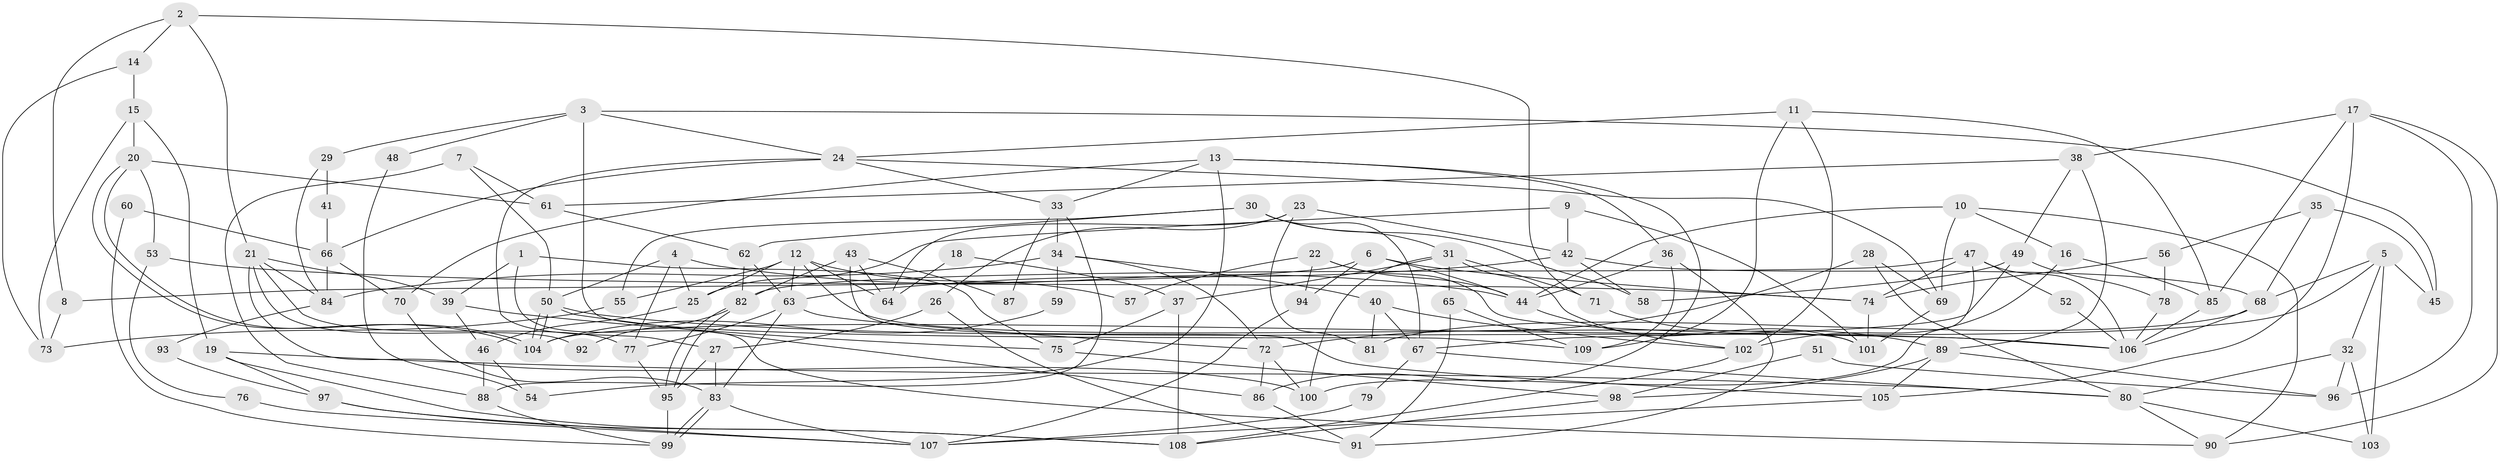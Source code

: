 // coarse degree distribution, {4: 0.1780821917808219, 5: 0.136986301369863, 6: 0.136986301369863, 3: 0.2054794520547945, 8: 0.0684931506849315, 7: 0.0958904109589041, 2: 0.1232876712328767, 9: 0.0547945205479452}
// Generated by graph-tools (version 1.1) at 2025/24/03/03/25 07:24:04]
// undirected, 109 vertices, 218 edges
graph export_dot {
graph [start="1"]
  node [color=gray90,style=filled];
  1;
  2;
  3;
  4;
  5;
  6;
  7;
  8;
  9;
  10;
  11;
  12;
  13;
  14;
  15;
  16;
  17;
  18;
  19;
  20;
  21;
  22;
  23;
  24;
  25;
  26;
  27;
  28;
  29;
  30;
  31;
  32;
  33;
  34;
  35;
  36;
  37;
  38;
  39;
  40;
  41;
  42;
  43;
  44;
  45;
  46;
  47;
  48;
  49;
  50;
  51;
  52;
  53;
  54;
  55;
  56;
  57;
  58;
  59;
  60;
  61;
  62;
  63;
  64;
  65;
  66;
  67;
  68;
  69;
  70;
  71;
  72;
  73;
  74;
  75;
  76;
  77;
  78;
  79;
  80;
  81;
  82;
  83;
  84;
  85;
  86;
  87;
  88;
  89;
  90;
  91;
  92;
  93;
  94;
  95;
  96;
  97;
  98;
  99;
  100;
  101;
  102;
  103;
  104;
  105;
  106;
  107;
  108;
  109;
  1 -- 75;
  1 -- 90;
  1 -- 39;
  2 -- 21;
  2 -- 8;
  2 -- 14;
  2 -- 71;
  3 -- 24;
  3 -- 109;
  3 -- 29;
  3 -- 45;
  3 -- 48;
  4 -- 44;
  4 -- 77;
  4 -- 25;
  4 -- 50;
  5 -- 103;
  5 -- 104;
  5 -- 32;
  5 -- 45;
  5 -- 68;
  6 -- 74;
  6 -- 94;
  6 -- 8;
  6 -- 44;
  7 -- 88;
  7 -- 50;
  7 -- 61;
  8 -- 73;
  9 -- 101;
  9 -- 42;
  9 -- 25;
  10 -- 44;
  10 -- 90;
  10 -- 16;
  10 -- 69;
  11 -- 24;
  11 -- 85;
  11 -- 102;
  11 -- 109;
  12 -- 101;
  12 -- 25;
  12 -- 55;
  12 -- 57;
  12 -- 63;
  12 -- 64;
  13 -- 86;
  13 -- 33;
  13 -- 36;
  13 -- 54;
  13 -- 70;
  14 -- 15;
  14 -- 73;
  15 -- 73;
  15 -- 20;
  15 -- 19;
  16 -- 102;
  16 -- 85;
  17 -- 105;
  17 -- 85;
  17 -- 38;
  17 -- 90;
  17 -- 96;
  18 -- 64;
  18 -- 37;
  19 -- 80;
  19 -- 97;
  19 -- 108;
  20 -- 61;
  20 -- 104;
  20 -- 104;
  20 -- 53;
  21 -- 100;
  21 -- 39;
  21 -- 77;
  21 -- 84;
  21 -- 92;
  22 -- 106;
  22 -- 44;
  22 -- 57;
  22 -- 94;
  23 -- 64;
  23 -- 26;
  23 -- 42;
  23 -- 81;
  24 -- 27;
  24 -- 69;
  24 -- 33;
  24 -- 66;
  25 -- 46;
  26 -- 91;
  26 -- 27;
  27 -- 83;
  27 -- 95;
  28 -- 72;
  28 -- 80;
  28 -- 69;
  29 -- 84;
  29 -- 41;
  30 -- 62;
  30 -- 67;
  30 -- 31;
  30 -- 55;
  30 -- 58;
  31 -- 101;
  31 -- 37;
  31 -- 65;
  31 -- 71;
  31 -- 100;
  32 -- 96;
  32 -- 80;
  32 -- 103;
  33 -- 34;
  33 -- 87;
  33 -- 88;
  34 -- 84;
  34 -- 72;
  34 -- 40;
  34 -- 59;
  35 -- 68;
  35 -- 45;
  35 -- 56;
  36 -- 44;
  36 -- 91;
  36 -- 109;
  37 -- 108;
  37 -- 75;
  38 -- 89;
  38 -- 49;
  38 -- 61;
  39 -- 46;
  39 -- 75;
  40 -- 81;
  40 -- 67;
  40 -- 102;
  41 -- 66;
  42 -- 68;
  42 -- 58;
  42 -- 63;
  43 -- 105;
  43 -- 82;
  43 -- 64;
  43 -- 87;
  44 -- 102;
  46 -- 88;
  46 -- 54;
  47 -- 82;
  47 -- 100;
  47 -- 52;
  47 -- 74;
  47 -- 106;
  48 -- 54;
  49 -- 58;
  49 -- 67;
  49 -- 78;
  50 -- 104;
  50 -- 104;
  50 -- 86;
  50 -- 106;
  51 -- 98;
  51 -- 96;
  52 -- 106;
  53 -- 74;
  53 -- 76;
  55 -- 73;
  56 -- 78;
  56 -- 74;
  59 -- 104;
  60 -- 99;
  60 -- 66;
  61 -- 62;
  62 -- 63;
  62 -- 82;
  63 -- 72;
  63 -- 77;
  63 -- 83;
  65 -- 109;
  65 -- 91;
  66 -- 70;
  66 -- 84;
  67 -- 79;
  67 -- 80;
  68 -- 106;
  68 -- 81;
  69 -- 101;
  70 -- 83;
  71 -- 89;
  72 -- 86;
  72 -- 100;
  74 -- 101;
  75 -- 98;
  76 -- 107;
  77 -- 95;
  78 -- 106;
  79 -- 107;
  80 -- 90;
  80 -- 103;
  82 -- 95;
  82 -- 95;
  82 -- 92;
  83 -- 99;
  83 -- 99;
  83 -- 107;
  84 -- 93;
  85 -- 106;
  86 -- 91;
  88 -- 99;
  89 -- 98;
  89 -- 96;
  89 -- 105;
  93 -- 97;
  94 -- 107;
  95 -- 99;
  97 -- 108;
  97 -- 107;
  98 -- 108;
  102 -- 108;
  105 -- 107;
}

